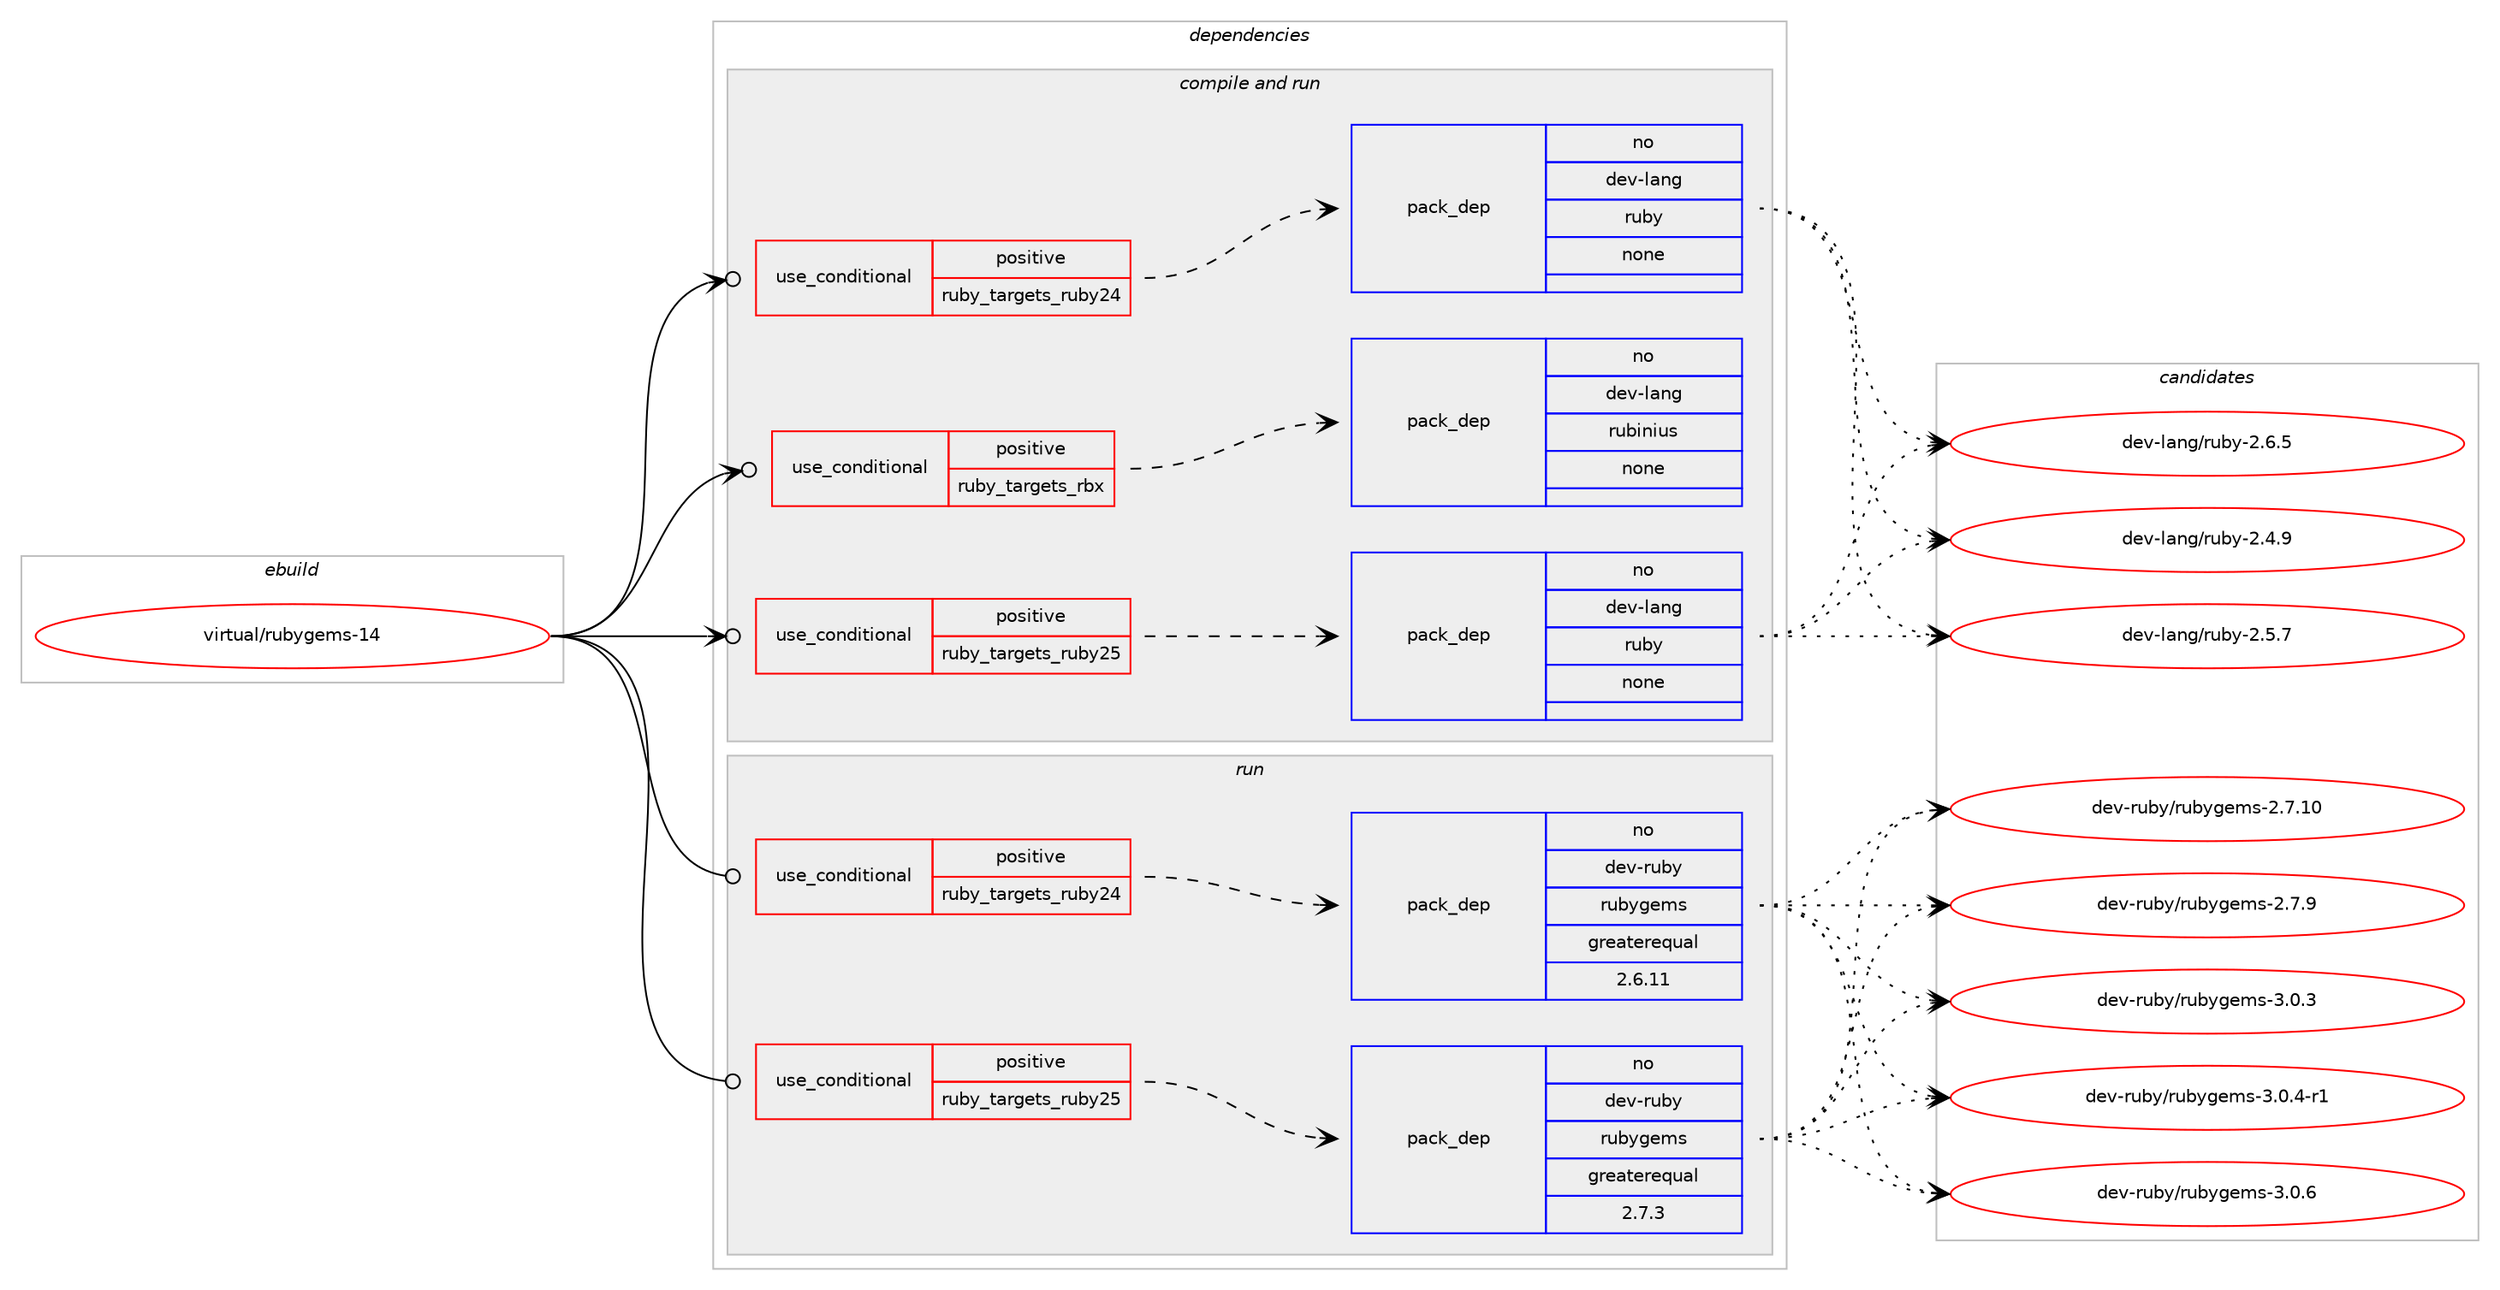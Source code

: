digraph prolog {

# *************
# Graph options
# *************

newrank=true;
concentrate=true;
compound=true;
graph [rankdir=LR,fontname=Helvetica,fontsize=10,ranksep=1.5];#, ranksep=2.5, nodesep=0.2];
edge  [arrowhead=vee];
node  [fontname=Helvetica,fontsize=10];

# **********
# The ebuild
# **********

subgraph cluster_leftcol {
color=gray;
rank=same;
label=<<i>ebuild</i>>;
id [label="virtual/rubygems-14", color=red, width=4, href="../virtual/rubygems-14.svg"];
}

# ****************
# The dependencies
# ****************

subgraph cluster_midcol {
color=gray;
label=<<i>dependencies</i>>;
subgraph cluster_compile {
fillcolor="#eeeeee";
style=filled;
label=<<i>compile</i>>;
}
subgraph cluster_compileandrun {
fillcolor="#eeeeee";
style=filled;
label=<<i>compile and run</i>>;
subgraph cond216501 {
dependency902532 [label=<<TABLE BORDER="0" CELLBORDER="1" CELLSPACING="0" CELLPADDING="4"><TR><TD ROWSPAN="3" CELLPADDING="10">use_conditional</TD></TR><TR><TD>positive</TD></TR><TR><TD>ruby_targets_rbx</TD></TR></TABLE>>, shape=none, color=red];
subgraph pack669844 {
dependency902533 [label=<<TABLE BORDER="0" CELLBORDER="1" CELLSPACING="0" CELLPADDING="4" WIDTH="220"><TR><TD ROWSPAN="6" CELLPADDING="30">pack_dep</TD></TR><TR><TD WIDTH="110">no</TD></TR><TR><TD>dev-lang</TD></TR><TR><TD>rubinius</TD></TR><TR><TD>none</TD></TR><TR><TD></TD></TR></TABLE>>, shape=none, color=blue];
}
dependency902532:e -> dependency902533:w [weight=20,style="dashed",arrowhead="vee"];
}
id:e -> dependency902532:w [weight=20,style="solid",arrowhead="odotvee"];
subgraph cond216502 {
dependency902534 [label=<<TABLE BORDER="0" CELLBORDER="1" CELLSPACING="0" CELLPADDING="4"><TR><TD ROWSPAN="3" CELLPADDING="10">use_conditional</TD></TR><TR><TD>positive</TD></TR><TR><TD>ruby_targets_ruby24</TD></TR></TABLE>>, shape=none, color=red];
subgraph pack669845 {
dependency902535 [label=<<TABLE BORDER="0" CELLBORDER="1" CELLSPACING="0" CELLPADDING="4" WIDTH="220"><TR><TD ROWSPAN="6" CELLPADDING="30">pack_dep</TD></TR><TR><TD WIDTH="110">no</TD></TR><TR><TD>dev-lang</TD></TR><TR><TD>ruby</TD></TR><TR><TD>none</TD></TR><TR><TD></TD></TR></TABLE>>, shape=none, color=blue];
}
dependency902534:e -> dependency902535:w [weight=20,style="dashed",arrowhead="vee"];
}
id:e -> dependency902534:w [weight=20,style="solid",arrowhead="odotvee"];
subgraph cond216503 {
dependency902536 [label=<<TABLE BORDER="0" CELLBORDER="1" CELLSPACING="0" CELLPADDING="4"><TR><TD ROWSPAN="3" CELLPADDING="10">use_conditional</TD></TR><TR><TD>positive</TD></TR><TR><TD>ruby_targets_ruby25</TD></TR></TABLE>>, shape=none, color=red];
subgraph pack669846 {
dependency902537 [label=<<TABLE BORDER="0" CELLBORDER="1" CELLSPACING="0" CELLPADDING="4" WIDTH="220"><TR><TD ROWSPAN="6" CELLPADDING="30">pack_dep</TD></TR><TR><TD WIDTH="110">no</TD></TR><TR><TD>dev-lang</TD></TR><TR><TD>ruby</TD></TR><TR><TD>none</TD></TR><TR><TD></TD></TR></TABLE>>, shape=none, color=blue];
}
dependency902536:e -> dependency902537:w [weight=20,style="dashed",arrowhead="vee"];
}
id:e -> dependency902536:w [weight=20,style="solid",arrowhead="odotvee"];
}
subgraph cluster_run {
fillcolor="#eeeeee";
style=filled;
label=<<i>run</i>>;
subgraph cond216504 {
dependency902538 [label=<<TABLE BORDER="0" CELLBORDER="1" CELLSPACING="0" CELLPADDING="4"><TR><TD ROWSPAN="3" CELLPADDING="10">use_conditional</TD></TR><TR><TD>positive</TD></TR><TR><TD>ruby_targets_ruby24</TD></TR></TABLE>>, shape=none, color=red];
subgraph pack669847 {
dependency902539 [label=<<TABLE BORDER="0" CELLBORDER="1" CELLSPACING="0" CELLPADDING="4" WIDTH="220"><TR><TD ROWSPAN="6" CELLPADDING="30">pack_dep</TD></TR><TR><TD WIDTH="110">no</TD></TR><TR><TD>dev-ruby</TD></TR><TR><TD>rubygems</TD></TR><TR><TD>greaterequal</TD></TR><TR><TD>2.6.11</TD></TR></TABLE>>, shape=none, color=blue];
}
dependency902538:e -> dependency902539:w [weight=20,style="dashed",arrowhead="vee"];
}
id:e -> dependency902538:w [weight=20,style="solid",arrowhead="odot"];
subgraph cond216505 {
dependency902540 [label=<<TABLE BORDER="0" CELLBORDER="1" CELLSPACING="0" CELLPADDING="4"><TR><TD ROWSPAN="3" CELLPADDING="10">use_conditional</TD></TR><TR><TD>positive</TD></TR><TR><TD>ruby_targets_ruby25</TD></TR></TABLE>>, shape=none, color=red];
subgraph pack669848 {
dependency902541 [label=<<TABLE BORDER="0" CELLBORDER="1" CELLSPACING="0" CELLPADDING="4" WIDTH="220"><TR><TD ROWSPAN="6" CELLPADDING="30">pack_dep</TD></TR><TR><TD WIDTH="110">no</TD></TR><TR><TD>dev-ruby</TD></TR><TR><TD>rubygems</TD></TR><TR><TD>greaterequal</TD></TR><TR><TD>2.7.3</TD></TR></TABLE>>, shape=none, color=blue];
}
dependency902540:e -> dependency902541:w [weight=20,style="dashed",arrowhead="vee"];
}
id:e -> dependency902540:w [weight=20,style="solid",arrowhead="odot"];
}
}

# **************
# The candidates
# **************

subgraph cluster_choices {
rank=same;
color=gray;
label=<<i>candidates</i>>;

subgraph choice669844 {
color=black;
nodesep=1;
}
subgraph choice669845 {
color=black;
nodesep=1;
choice10010111845108971101034711411798121455046524657 [label="dev-lang/ruby-2.4.9", color=red, width=4,href="../dev-lang/ruby-2.4.9.svg"];
choice10010111845108971101034711411798121455046534655 [label="dev-lang/ruby-2.5.7", color=red, width=4,href="../dev-lang/ruby-2.5.7.svg"];
choice10010111845108971101034711411798121455046544653 [label="dev-lang/ruby-2.6.5", color=red, width=4,href="../dev-lang/ruby-2.6.5.svg"];
dependency902535:e -> choice10010111845108971101034711411798121455046524657:w [style=dotted,weight="100"];
dependency902535:e -> choice10010111845108971101034711411798121455046534655:w [style=dotted,weight="100"];
dependency902535:e -> choice10010111845108971101034711411798121455046544653:w [style=dotted,weight="100"];
}
subgraph choice669846 {
color=black;
nodesep=1;
choice10010111845108971101034711411798121455046524657 [label="dev-lang/ruby-2.4.9", color=red, width=4,href="../dev-lang/ruby-2.4.9.svg"];
choice10010111845108971101034711411798121455046534655 [label="dev-lang/ruby-2.5.7", color=red, width=4,href="../dev-lang/ruby-2.5.7.svg"];
choice10010111845108971101034711411798121455046544653 [label="dev-lang/ruby-2.6.5", color=red, width=4,href="../dev-lang/ruby-2.6.5.svg"];
dependency902537:e -> choice10010111845108971101034711411798121455046524657:w [style=dotted,weight="100"];
dependency902537:e -> choice10010111845108971101034711411798121455046534655:w [style=dotted,weight="100"];
dependency902537:e -> choice10010111845108971101034711411798121455046544653:w [style=dotted,weight="100"];
}
subgraph choice669847 {
color=black;
nodesep=1;
choice1001011184511411798121471141179812110310110911545504655464948 [label="dev-ruby/rubygems-2.7.10", color=red, width=4,href="../dev-ruby/rubygems-2.7.10.svg"];
choice10010111845114117981214711411798121103101109115455046554657 [label="dev-ruby/rubygems-2.7.9", color=red, width=4,href="../dev-ruby/rubygems-2.7.9.svg"];
choice10010111845114117981214711411798121103101109115455146484651 [label="dev-ruby/rubygems-3.0.3", color=red, width=4,href="../dev-ruby/rubygems-3.0.3.svg"];
choice100101118451141179812147114117981211031011091154551464846524511449 [label="dev-ruby/rubygems-3.0.4-r1", color=red, width=4,href="../dev-ruby/rubygems-3.0.4-r1.svg"];
choice10010111845114117981214711411798121103101109115455146484654 [label="dev-ruby/rubygems-3.0.6", color=red, width=4,href="../dev-ruby/rubygems-3.0.6.svg"];
dependency902539:e -> choice1001011184511411798121471141179812110310110911545504655464948:w [style=dotted,weight="100"];
dependency902539:e -> choice10010111845114117981214711411798121103101109115455046554657:w [style=dotted,weight="100"];
dependency902539:e -> choice10010111845114117981214711411798121103101109115455146484651:w [style=dotted,weight="100"];
dependency902539:e -> choice100101118451141179812147114117981211031011091154551464846524511449:w [style=dotted,weight="100"];
dependency902539:e -> choice10010111845114117981214711411798121103101109115455146484654:w [style=dotted,weight="100"];
}
subgraph choice669848 {
color=black;
nodesep=1;
choice1001011184511411798121471141179812110310110911545504655464948 [label="dev-ruby/rubygems-2.7.10", color=red, width=4,href="../dev-ruby/rubygems-2.7.10.svg"];
choice10010111845114117981214711411798121103101109115455046554657 [label="dev-ruby/rubygems-2.7.9", color=red, width=4,href="../dev-ruby/rubygems-2.7.9.svg"];
choice10010111845114117981214711411798121103101109115455146484651 [label="dev-ruby/rubygems-3.0.3", color=red, width=4,href="../dev-ruby/rubygems-3.0.3.svg"];
choice100101118451141179812147114117981211031011091154551464846524511449 [label="dev-ruby/rubygems-3.0.4-r1", color=red, width=4,href="../dev-ruby/rubygems-3.0.4-r1.svg"];
choice10010111845114117981214711411798121103101109115455146484654 [label="dev-ruby/rubygems-3.0.6", color=red, width=4,href="../dev-ruby/rubygems-3.0.6.svg"];
dependency902541:e -> choice1001011184511411798121471141179812110310110911545504655464948:w [style=dotted,weight="100"];
dependency902541:e -> choice10010111845114117981214711411798121103101109115455046554657:w [style=dotted,weight="100"];
dependency902541:e -> choice10010111845114117981214711411798121103101109115455146484651:w [style=dotted,weight="100"];
dependency902541:e -> choice100101118451141179812147114117981211031011091154551464846524511449:w [style=dotted,weight="100"];
dependency902541:e -> choice10010111845114117981214711411798121103101109115455146484654:w [style=dotted,weight="100"];
}
}

}
